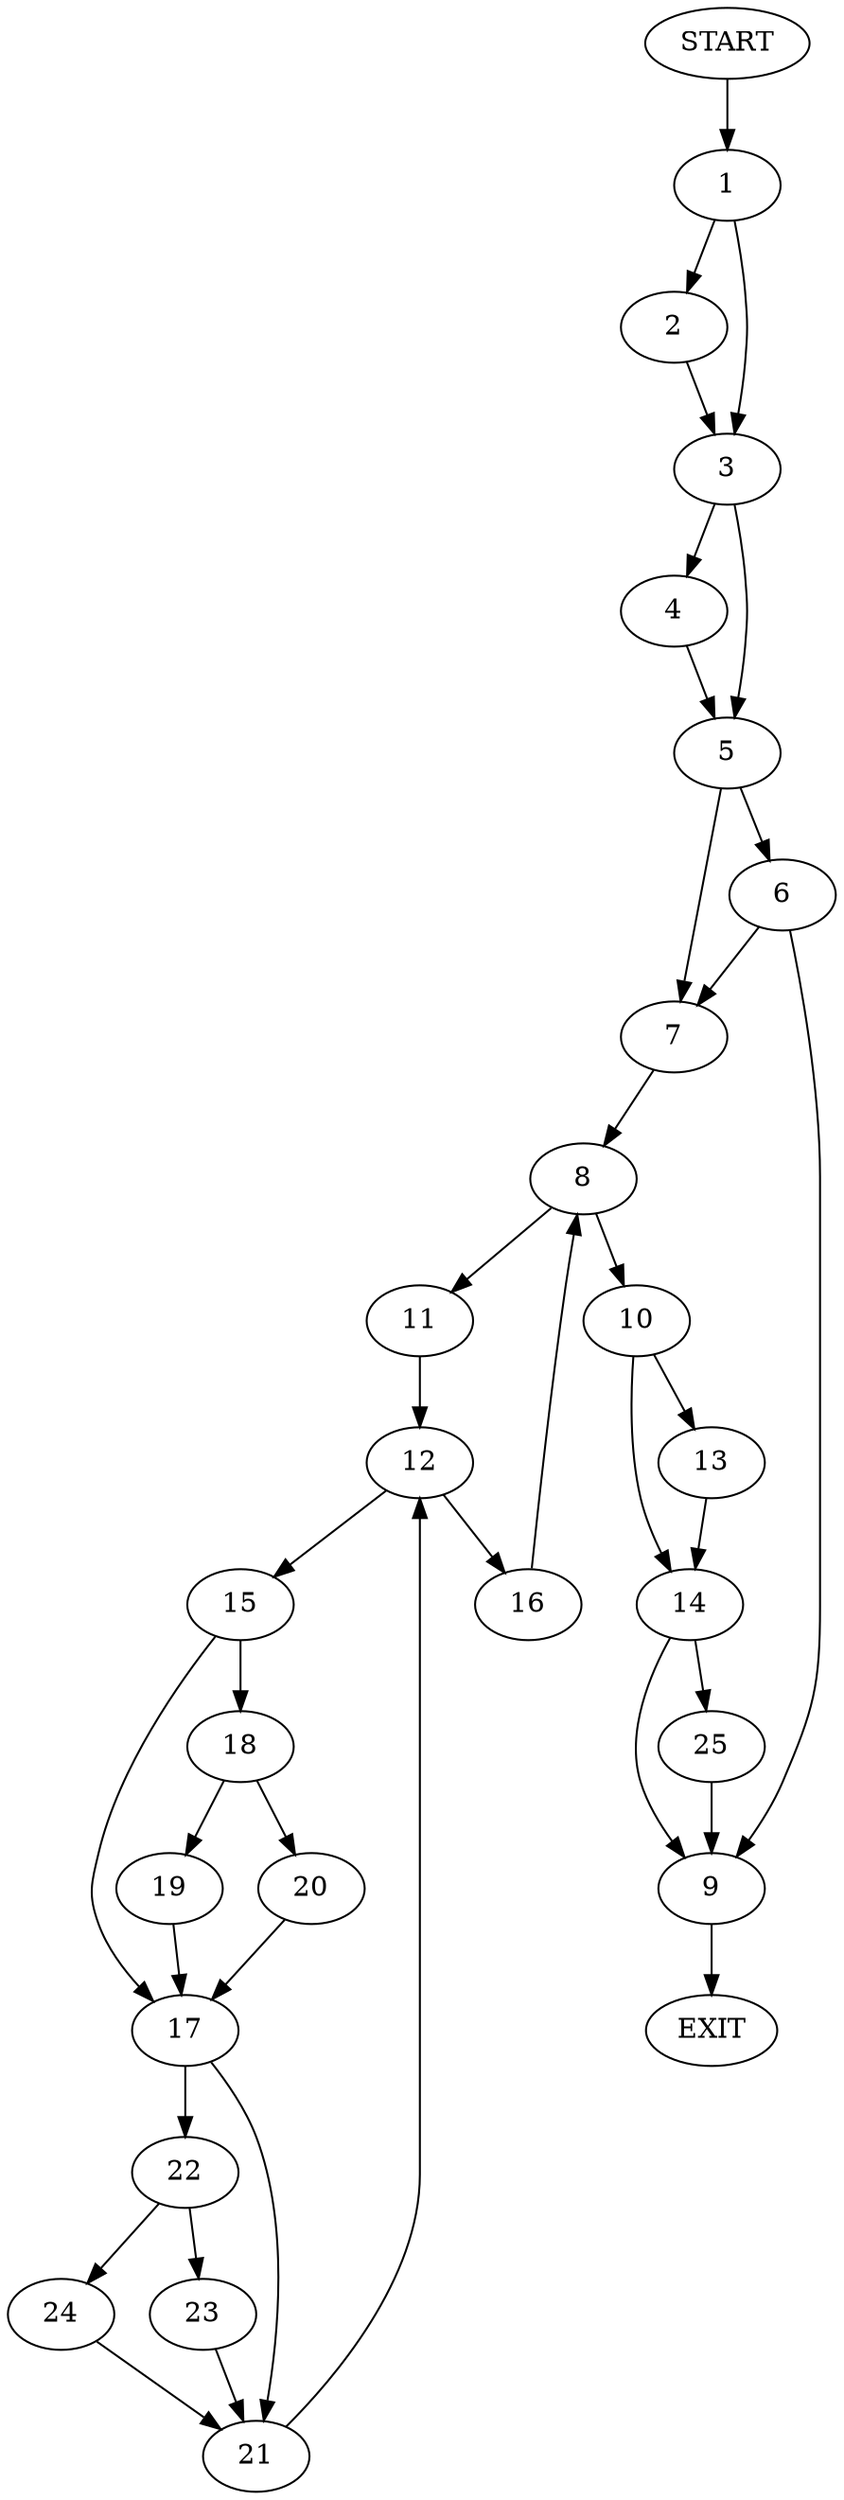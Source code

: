 digraph {
0 [label="START"]
26 [label="EXIT"]
0 -> 1
1 -> 2
1 -> 3
2 -> 3
3 -> 4
3 -> 5
5 -> 6
5 -> 7
4 -> 5
7 -> 8
6 -> 9
6 -> 7
9 -> 26
8 -> 10
8 -> 11
11 -> 12
10 -> 13
10 -> 14
12 -> 15
12 -> 16
16 -> 8
15 -> 17
15 -> 18
18 -> 19
18 -> 20
17 -> 21
17 -> 22
19 -> 17
20 -> 17
21 -> 12
22 -> 23
22 -> 24
23 -> 21
24 -> 21
13 -> 14
14 -> 25
14 -> 9
25 -> 9
}
